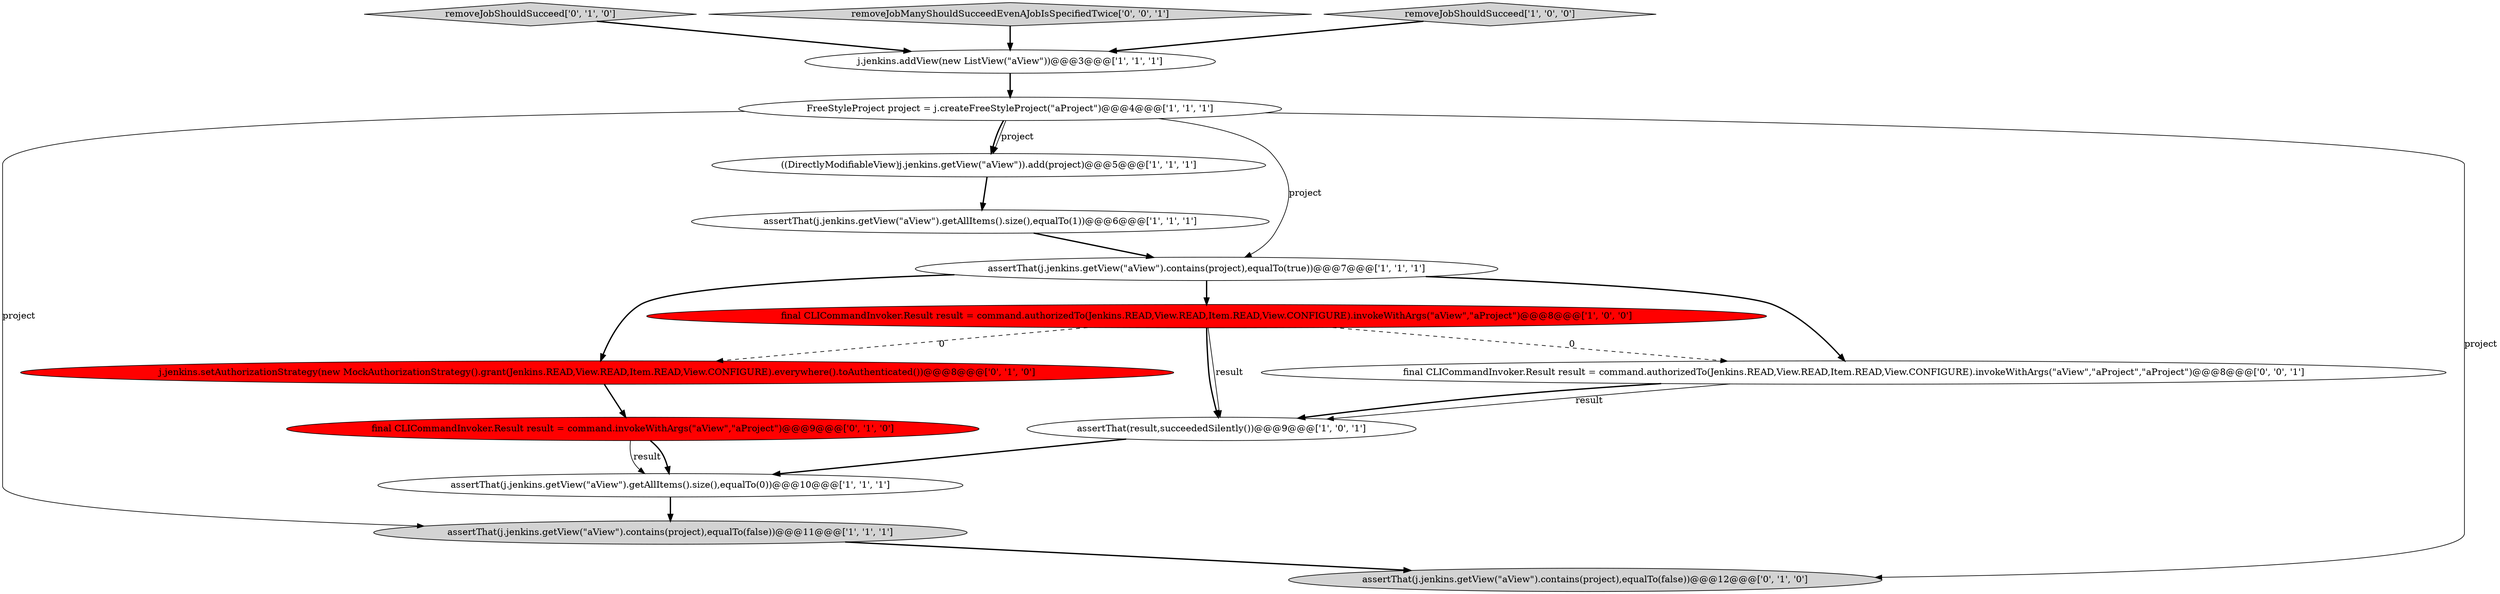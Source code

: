 digraph {
3 [style = filled, label = "((DirectlyModifiableView)j.jenkins.getView(\"aView\")).add(project)@@@5@@@['1', '1', '1']", fillcolor = white, shape = ellipse image = "AAA0AAABBB1BBB"];
8 [style = filled, label = "final CLICommandInvoker.Result result = command.authorizedTo(Jenkins.READ,View.READ,Item.READ,View.CONFIGURE).invokeWithArgs(\"aView\",\"aProject\")@@@8@@@['1', '0', '0']", fillcolor = red, shape = ellipse image = "AAA1AAABBB1BBB"];
1 [style = filled, label = "assertThat(j.jenkins.getView(\"aView\").getAllItems().size(),equalTo(1))@@@6@@@['1', '1', '1']", fillcolor = white, shape = ellipse image = "AAA0AAABBB1BBB"];
12 [style = filled, label = "removeJobShouldSucceed['0', '1', '0']", fillcolor = lightgray, shape = diamond image = "AAA0AAABBB2BBB"];
6 [style = filled, label = "assertThat(result,succeededSilently())@@@9@@@['1', '0', '1']", fillcolor = white, shape = ellipse image = "AAA0AAABBB1BBB"];
11 [style = filled, label = "j.jenkins.setAuthorizationStrategy(new MockAuthorizationStrategy().grant(Jenkins.READ,View.READ,Item.READ,View.CONFIGURE).everywhere().toAuthenticated())@@@8@@@['0', '1', '0']", fillcolor = red, shape = ellipse image = "AAA1AAABBB2BBB"];
15 [style = filled, label = "removeJobManyShouldSucceedEvenAJobIsSpecifiedTwice['0', '0', '1']", fillcolor = lightgray, shape = diamond image = "AAA0AAABBB3BBB"];
5 [style = filled, label = "assertThat(j.jenkins.getView(\"aView\").contains(project),equalTo(true))@@@7@@@['1', '1', '1']", fillcolor = white, shape = ellipse image = "AAA0AAABBB1BBB"];
10 [style = filled, label = "final CLICommandInvoker.Result result = command.invokeWithArgs(\"aView\",\"aProject\")@@@9@@@['0', '1', '0']", fillcolor = red, shape = ellipse image = "AAA1AAABBB2BBB"];
14 [style = filled, label = "final CLICommandInvoker.Result result = command.authorizedTo(Jenkins.READ,View.READ,Item.READ,View.CONFIGURE).invokeWithArgs(\"aView\",\"aProject\",\"aProject\")@@@8@@@['0', '0', '1']", fillcolor = white, shape = ellipse image = "AAA0AAABBB3BBB"];
0 [style = filled, label = "j.jenkins.addView(new ListView(\"aView\"))@@@3@@@['1', '1', '1']", fillcolor = white, shape = ellipse image = "AAA0AAABBB1BBB"];
2 [style = filled, label = "assertThat(j.jenkins.getView(\"aView\").contains(project),equalTo(false))@@@11@@@['1', '1', '1']", fillcolor = lightgray, shape = ellipse image = "AAA0AAABBB1BBB"];
4 [style = filled, label = "FreeStyleProject project = j.createFreeStyleProject(\"aProject\")@@@4@@@['1', '1', '1']", fillcolor = white, shape = ellipse image = "AAA0AAABBB1BBB"];
13 [style = filled, label = "assertThat(j.jenkins.getView(\"aView\").contains(project),equalTo(false))@@@12@@@['0', '1', '0']", fillcolor = lightgray, shape = ellipse image = "AAA0AAABBB2BBB"];
7 [style = filled, label = "assertThat(j.jenkins.getView(\"aView\").getAllItems().size(),equalTo(0))@@@10@@@['1', '1', '1']", fillcolor = white, shape = ellipse image = "AAA0AAABBB1BBB"];
9 [style = filled, label = "removeJobShouldSucceed['1', '0', '0']", fillcolor = lightgray, shape = diamond image = "AAA0AAABBB1BBB"];
1->5 [style = bold, label=""];
4->5 [style = solid, label="project"];
5->8 [style = bold, label=""];
4->3 [style = bold, label=""];
14->6 [style = solid, label="result"];
9->0 [style = bold, label=""];
3->1 [style = bold, label=""];
8->6 [style = solid, label="result"];
8->6 [style = bold, label=""];
5->14 [style = bold, label=""];
8->14 [style = dashed, label="0"];
4->2 [style = solid, label="project"];
10->7 [style = solid, label="result"];
12->0 [style = bold, label=""];
10->7 [style = bold, label=""];
2->13 [style = bold, label=""];
4->3 [style = solid, label="project"];
4->13 [style = solid, label="project"];
0->4 [style = bold, label=""];
11->10 [style = bold, label=""];
7->2 [style = bold, label=""];
15->0 [style = bold, label=""];
5->11 [style = bold, label=""];
8->11 [style = dashed, label="0"];
6->7 [style = bold, label=""];
14->6 [style = bold, label=""];
}
